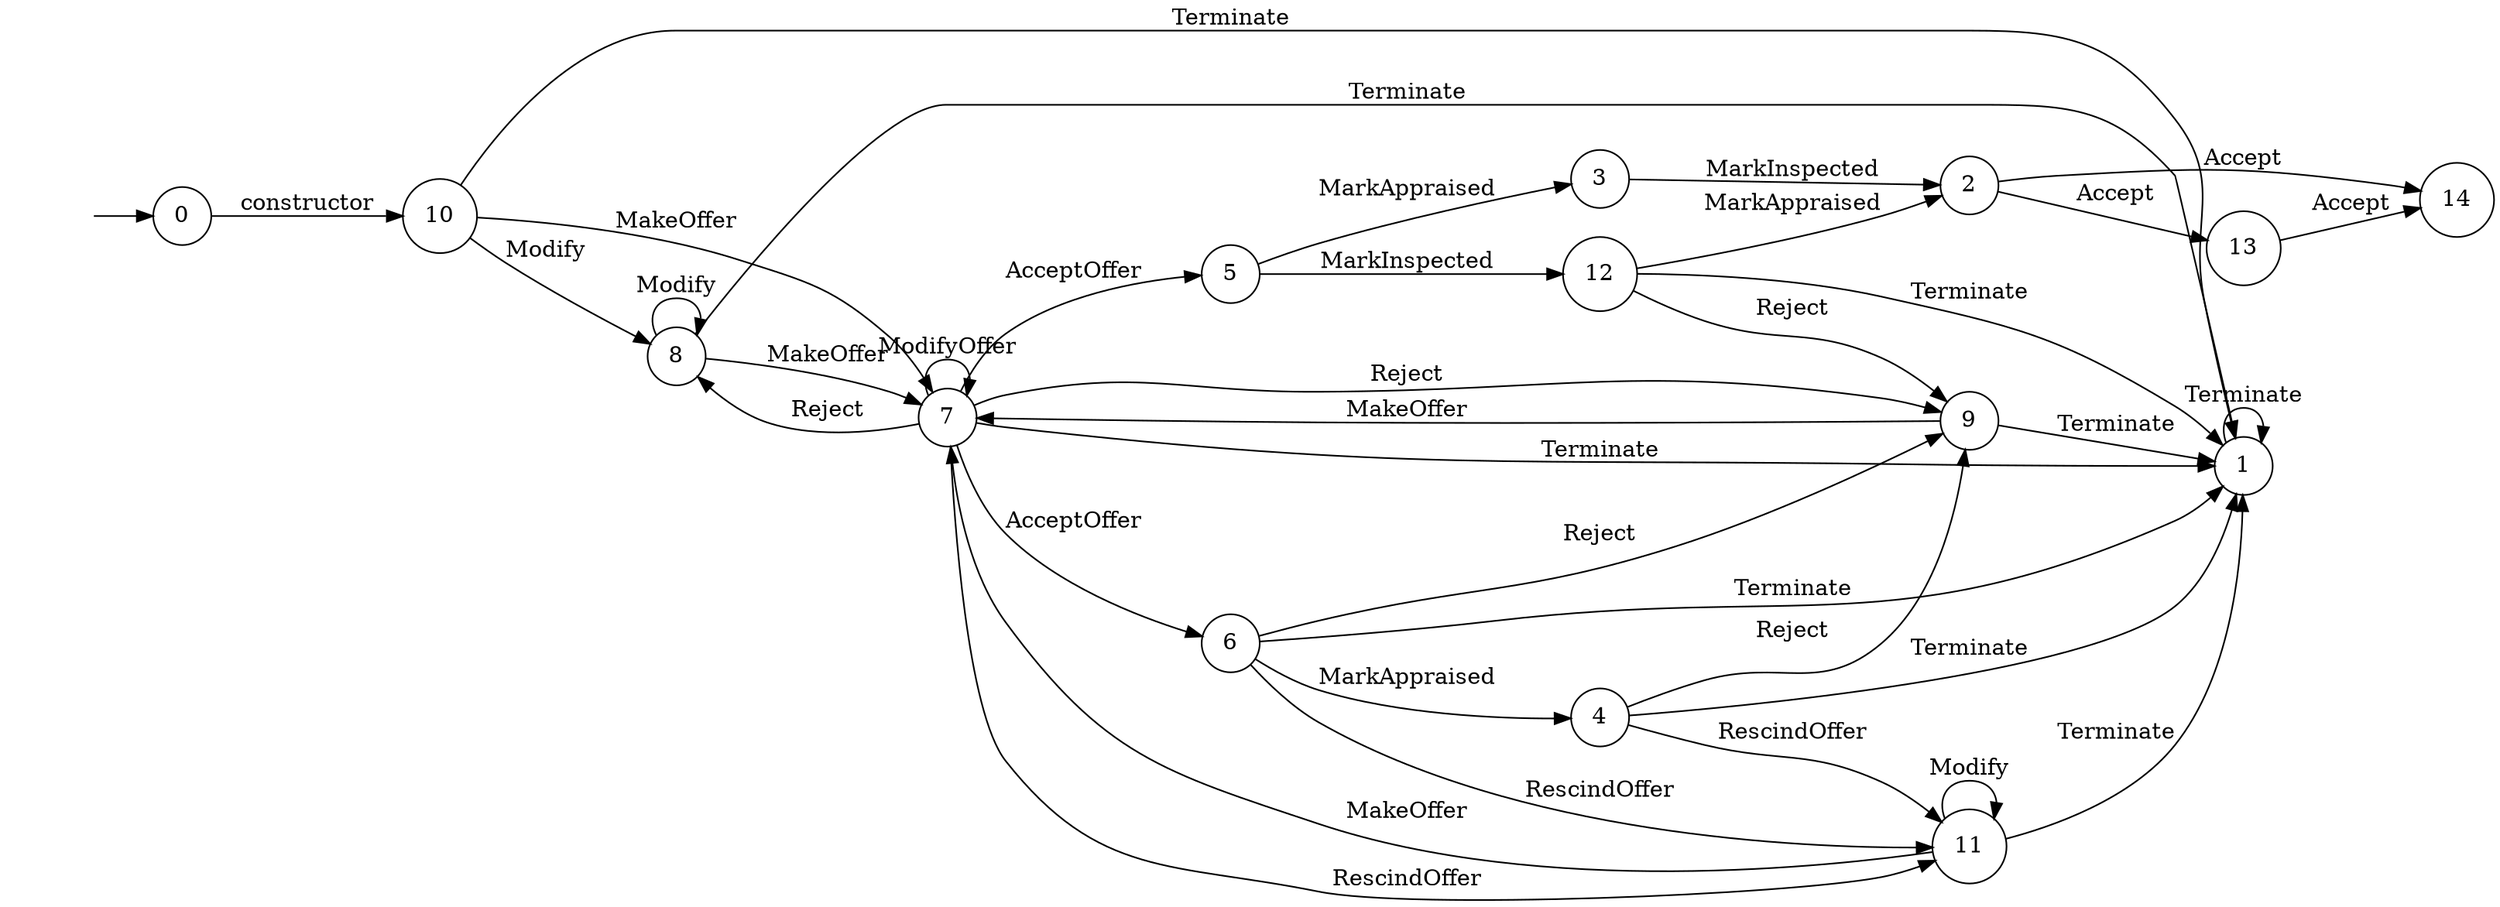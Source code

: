 digraph "Dapp-Automata-data/fuzzer/testnetdata-model-rq1/AssetTransfer/FSM-15" {
	graph [rankdir=LR]
	"" [label="" shape=plaintext]
	10 [label=10 shape=circle]
	5 [label=5 shape=circle]
	2 [label=2 shape=circle]
	6 [label=6 shape=circle]
	12 [label=12 shape=circle]
	4 [label=4 shape=circle]
	8 [label=8 shape=circle]
	11 [label=11 shape=circle]
	3 [label=3 shape=circle]
	13 [label=13 shape=circle]
	1 [label=1 shape=circle]
	7 [label=7 shape=circle]
	0 [label=0 shape=circle]
	14 [label=14 shape=circle]
	9 [label=9 shape=circle]
	"" -> 0 [label=""]
	0 -> 10 [label=constructor]
	10 -> 7 [label=MakeOffer]
	10 -> 1 [label=Terminate]
	10 -> 8 [label=Modify]
	11 -> 7 [label=MakeOffer]
	11 -> 1 [label=Terminate]
	11 -> 11 [label=Modify]
	8 -> 7 [label=MakeOffer]
	8 -> 1 [label=Terminate]
	8 -> 8 [label=Modify]
	1 -> 1 [label=Terminate]
	7 -> 1 [label=Terminate]
	7 -> 5 [label=AcceptOffer]
	7 -> 6 [label=AcceptOffer]
	7 -> 11 [label=RescindOffer]
	7 -> 8 [label=Reject]
	7 -> 9 [label=Reject]
	7 -> 7 [label=ModifyOffer]
	9 -> 7 [label=MakeOffer]
	9 -> 1 [label=Terminate]
	6 -> 1 [label=Terminate]
	6 -> 11 [label=RescindOffer]
	6 -> 4 [label=MarkAppraised]
	6 -> 9 [label=Reject]
	4 -> 1 [label=Terminate]
	4 -> 11 [label=RescindOffer]
	4 -> 9 [label=Reject]
	3 -> 2 [label=MarkInspected]
	12 -> 1 [label=Terminate]
	12 -> 2 [label=MarkAppraised]
	12 -> 9 [label=Reject]
	2 -> 13 [label=Accept]
	2 -> 14 [label=Accept]
	13 -> 14 [label=Accept]
	5 -> 3 [label=MarkAppraised]
	5 -> 12 [label=MarkInspected]
}
